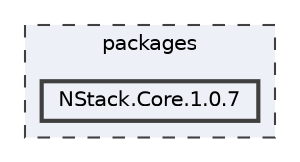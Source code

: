 digraph "C:/Users/adenf/RiderProjects/Openlabs.Mgcxm/packages/NStack.Core.1.0.7"
{
 // LATEX_PDF_SIZE
  bgcolor="transparent";
  edge [fontname=Helvetica,fontsize=10,labelfontname=Helvetica,labelfontsize=10];
  node [fontname=Helvetica,fontsize=10,shape=box,height=0.2,width=0.4];
  compound=true
  subgraph clusterdir_93501a11e921083efbd154e0cdff5f10 {
    graph [ bgcolor="#edf0f7", pencolor="grey25", label="packages", fontname=Helvetica,fontsize=10 style="filled,dashed", URL="dir_93501a11e921083efbd154e0cdff5f10.html",tooltip=""]
  dir_a82fff593847066af0cb5b5971663130 [label="NStack.Core.1.0.7", fillcolor="#edf0f7", color="grey25", style="filled,bold", URL="dir_a82fff593847066af0cb5b5971663130.html",tooltip=""];
  }
}
